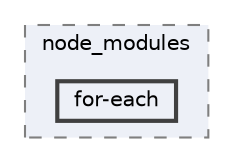 digraph "pkiclassroomrescheduler/src/main/frontend/node_modules/for-each"
{
 // LATEX_PDF_SIZE
  bgcolor="transparent";
  edge [fontname=Helvetica,fontsize=10,labelfontname=Helvetica,labelfontsize=10];
  node [fontname=Helvetica,fontsize=10,shape=box,height=0.2,width=0.4];
  compound=true
  subgraph clusterdir_72953eda66ccb3a2722c28e1c3e6c23b {
    graph [ bgcolor="#edf0f7", pencolor="grey50", label="node_modules", fontname=Helvetica,fontsize=10 style="filled,dashed", URL="dir_72953eda66ccb3a2722c28e1c3e6c23b.html",tooltip=""]
  dir_944f30b357325eb7d59394c00c3e4349 [label="for-each", fillcolor="#edf0f7", color="grey25", style="filled,bold", URL="dir_944f30b357325eb7d59394c00c3e4349.html",tooltip=""];
  }
}
